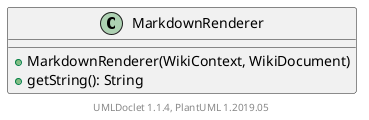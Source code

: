 @startuml

    class MarkdownRenderer [[MarkdownRenderer.html]] {
        +MarkdownRenderer(WikiContext, WikiDocument)
        +getString(): String
    }


    center footer UMLDoclet 1.1.4, PlantUML 1.2019.05
@enduml

